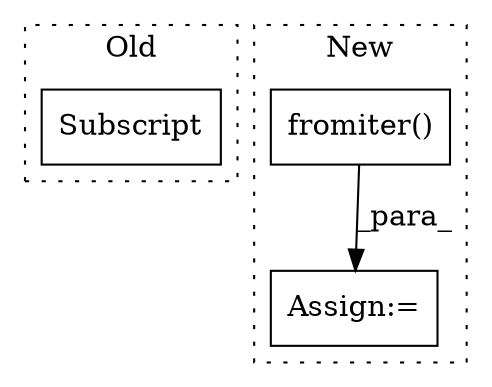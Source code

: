 digraph G {
subgraph cluster0 {
1 [label="Subscript" a="63" s="9234,0" l="15,0" shape="box"];
label = "Old";
style="dotted";
}
subgraph cluster1 {
2 [label="fromiter()" a="75" s="9426,9459" l="12,19" shape="box"];
3 [label="Assign:=" a="68" s="9423" l="3" shape="box"];
label = "New";
style="dotted";
}
2 -> 3 [label="_para_"];
}